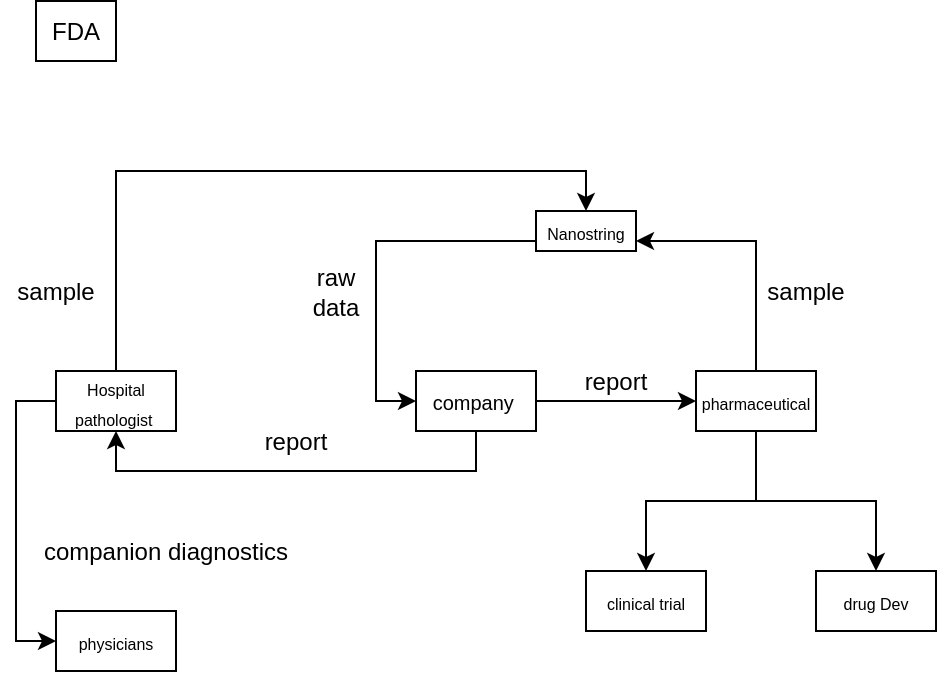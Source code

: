 <mxfile version="11.3.1" type="github" pages="1"><diagram id="eaQoD1cG4i0tHs2Rb2RF" name="Page-1"><mxGraphModel dx="626" dy="451" grid="1" gridSize="10" guides="1" tooltips="1" connect="1" arrows="1" fold="1" page="1" pageScale="1" pageWidth="850" pageHeight="1100" math="0" shadow="0"><root><mxCell id="0"/><mxCell id="1" parent="0"/><mxCell id="6eTiS8vEhy5OrWcY9mYR-26" value="" style="group" vertex="1" connectable="0" parent="1"><mxGeometry x="90" y="37.5" width="460" height="335" as="geometry"/></mxCell><mxCell id="6eTiS8vEhy5OrWcY9mYR-1" value="&lt;font style=&quot;font-size: 10px&quot;&gt;company&amp;nbsp;&lt;/font&gt;" style="rounded=0;whiteSpace=wrap;html=1;" vertex="1" parent="6eTiS8vEhy5OrWcY9mYR-26"><mxGeometry x="200" y="185" width="60" height="30" as="geometry"/></mxCell><mxCell id="6eTiS8vEhy5OrWcY9mYR-15" style="edgeStyle=orthogonalEdgeStyle;rounded=0;orthogonalLoop=1;jettySize=auto;html=1;" edge="1" parent="6eTiS8vEhy5OrWcY9mYR-26" source="6eTiS8vEhy5OrWcY9mYR-2"><mxGeometry relative="1" as="geometry"><mxPoint x="430" y="285" as="targetPoint"/><Array as="points"><mxPoint x="370" y="250"/><mxPoint x="430" y="250"/><mxPoint x="430" y="285"/></Array></mxGeometry></mxCell><mxCell id="6eTiS8vEhy5OrWcY9mYR-2" value="&lt;font style=&quot;font-size: 8px&quot;&gt;pharmaceutical&lt;/font&gt;" style="rounded=0;whiteSpace=wrap;html=1;" vertex="1" parent="6eTiS8vEhy5OrWcY9mYR-26"><mxGeometry x="340" y="185" width="60" height="30" as="geometry"/></mxCell><mxCell id="6eTiS8vEhy5OrWcY9mYR-3" value="" style="edgeStyle=orthogonalEdgeStyle;rounded=0;orthogonalLoop=1;jettySize=auto;html=1;" edge="1" parent="6eTiS8vEhy5OrWcY9mYR-26" source="6eTiS8vEhy5OrWcY9mYR-1" target="6eTiS8vEhy5OrWcY9mYR-2"><mxGeometry relative="1" as="geometry"/></mxCell><mxCell id="6eTiS8vEhy5OrWcY9mYR-12" value="&lt;font style=&quot;font-size: 8px&quot;&gt;clinical trial&lt;/font&gt;" style="rounded=0;whiteSpace=wrap;html=1;" vertex="1" parent="6eTiS8vEhy5OrWcY9mYR-26"><mxGeometry x="285" y="285" width="60" height="30" as="geometry"/></mxCell><mxCell id="6eTiS8vEhy5OrWcY9mYR-13" value="" style="edgeStyle=orthogonalEdgeStyle;rounded=0;orthogonalLoop=1;jettySize=auto;html=1;" edge="1" parent="6eTiS8vEhy5OrWcY9mYR-26" source="6eTiS8vEhy5OrWcY9mYR-2" target="6eTiS8vEhy5OrWcY9mYR-12"><mxGeometry relative="1" as="geometry"/></mxCell><mxCell id="6eTiS8vEhy5OrWcY9mYR-8" style="edgeStyle=orthogonalEdgeStyle;rounded=0;orthogonalLoop=1;jettySize=auto;html=1;entryX=0;entryY=0.5;entryDx=0;entryDy=0;exitX=0;exitY=0.75;exitDx=0;exitDy=0;" edge="1" parent="6eTiS8vEhy5OrWcY9mYR-26" source="6eTiS8vEhy5OrWcY9mYR-6" target="6eTiS8vEhy5OrWcY9mYR-1"><mxGeometry relative="1" as="geometry"/></mxCell><mxCell id="6eTiS8vEhy5OrWcY9mYR-6" value="&lt;span style=&quot;font-size: 8px&quot;&gt;Nanostring&lt;/span&gt;" style="rounded=0;whiteSpace=wrap;html=1;" vertex="1" parent="6eTiS8vEhy5OrWcY9mYR-26"><mxGeometry x="260" y="105" width="50" height="20" as="geometry"/></mxCell><mxCell id="6eTiS8vEhy5OrWcY9mYR-7" value="" style="edgeStyle=orthogonalEdgeStyle;rounded=0;orthogonalLoop=1;jettySize=auto;html=1;entryX=1;entryY=0.75;entryDx=0;entryDy=0;" edge="1" parent="6eTiS8vEhy5OrWcY9mYR-26" source="6eTiS8vEhy5OrWcY9mYR-2" target="6eTiS8vEhy5OrWcY9mYR-6"><mxGeometry relative="1" as="geometry"><Array as="points"><mxPoint x="370" y="120"/></Array></mxGeometry></mxCell><mxCell id="6eTiS8vEhy5OrWcY9mYR-4" value="sample" style="text;html=1;strokeColor=none;fillColor=none;align=center;verticalAlign=middle;whiteSpace=wrap;rounded=0;" vertex="1" parent="6eTiS8vEhy5OrWcY9mYR-26"><mxGeometry x="375" y="135" width="40" height="20" as="geometry"/></mxCell><mxCell id="6eTiS8vEhy5OrWcY9mYR-5" value="FDA" style="rounded=0;whiteSpace=wrap;html=1;" vertex="1" parent="6eTiS8vEhy5OrWcY9mYR-26"><mxGeometry x="10" width="40" height="30" as="geometry"/></mxCell><mxCell id="6eTiS8vEhy5OrWcY9mYR-9" value="raw data" style="text;html=1;strokeColor=none;fillColor=none;align=center;verticalAlign=middle;whiteSpace=wrap;rounded=0;" vertex="1" parent="6eTiS8vEhy5OrWcY9mYR-26"><mxGeometry x="140" y="135" width="40" height="20" as="geometry"/></mxCell><mxCell id="6eTiS8vEhy5OrWcY9mYR-11" value="report" style="text;html=1;strokeColor=none;fillColor=none;align=center;verticalAlign=middle;whiteSpace=wrap;rounded=0;" vertex="1" parent="6eTiS8vEhy5OrWcY9mYR-26"><mxGeometry x="280" y="180" width="40" height="20" as="geometry"/></mxCell><mxCell id="6eTiS8vEhy5OrWcY9mYR-16" value="&lt;font style=&quot;font-size: 8px&quot;&gt;drug Dev&lt;/font&gt;" style="rounded=0;whiteSpace=wrap;html=1;" vertex="1" parent="6eTiS8vEhy5OrWcY9mYR-26"><mxGeometry x="400" y="285" width="60" height="30" as="geometry"/></mxCell><mxCell id="6eTiS8vEhy5OrWcY9mYR-18" style="edgeStyle=orthogonalEdgeStyle;rounded=0;orthogonalLoop=1;jettySize=auto;html=1;exitX=0.5;exitY=0;exitDx=0;exitDy=0;entryX=0.5;entryY=0;entryDx=0;entryDy=0;" edge="1" parent="6eTiS8vEhy5OrWcY9mYR-26" source="6eTiS8vEhy5OrWcY9mYR-17" target="6eTiS8vEhy5OrWcY9mYR-6"><mxGeometry relative="1" as="geometry"/></mxCell><mxCell id="6eTiS8vEhy5OrWcY9mYR-17" value="&lt;font style=&quot;font-size: 8px&quot;&gt;Hospital pathologist&amp;nbsp;&lt;/font&gt;" style="rounded=0;whiteSpace=wrap;html=1;" vertex="1" parent="6eTiS8vEhy5OrWcY9mYR-26"><mxGeometry x="20" y="185" width="60" height="30" as="geometry"/></mxCell><mxCell id="6eTiS8vEhy5OrWcY9mYR-20" style="edgeStyle=orthogonalEdgeStyle;rounded=0;orthogonalLoop=1;jettySize=auto;html=1;exitX=0.5;exitY=1;exitDx=0;exitDy=0;entryX=0.5;entryY=1;entryDx=0;entryDy=0;" edge="1" parent="6eTiS8vEhy5OrWcY9mYR-26" source="6eTiS8vEhy5OrWcY9mYR-1" target="6eTiS8vEhy5OrWcY9mYR-17"><mxGeometry relative="1" as="geometry"/></mxCell><mxCell id="6eTiS8vEhy5OrWcY9mYR-21" value="sample" style="text;html=1;strokeColor=none;fillColor=none;align=center;verticalAlign=middle;whiteSpace=wrap;rounded=0;" vertex="1" parent="6eTiS8vEhy5OrWcY9mYR-26"><mxGeometry y="135" width="40" height="20" as="geometry"/></mxCell><mxCell id="6eTiS8vEhy5OrWcY9mYR-22" value="report" style="text;html=1;strokeColor=none;fillColor=none;align=center;verticalAlign=middle;whiteSpace=wrap;rounded=0;" vertex="1" parent="6eTiS8vEhy5OrWcY9mYR-26"><mxGeometry x="120" y="210" width="40" height="20" as="geometry"/></mxCell><mxCell id="6eTiS8vEhy5OrWcY9mYR-23" value="&lt;font style=&quot;font-size: 8px&quot;&gt;physicians&lt;/font&gt;" style="rounded=0;whiteSpace=wrap;html=1;" vertex="1" parent="6eTiS8vEhy5OrWcY9mYR-26"><mxGeometry x="20" y="305" width="60" height="30" as="geometry"/></mxCell><mxCell id="6eTiS8vEhy5OrWcY9mYR-24" style="edgeStyle=orthogonalEdgeStyle;rounded=0;orthogonalLoop=1;jettySize=auto;html=1;exitX=0;exitY=0.5;exitDx=0;exitDy=0;entryX=0;entryY=0.5;entryDx=0;entryDy=0;" edge="1" parent="6eTiS8vEhy5OrWcY9mYR-26" source="6eTiS8vEhy5OrWcY9mYR-17" target="6eTiS8vEhy5OrWcY9mYR-23"><mxGeometry relative="1" as="geometry"/></mxCell><mxCell id="6eTiS8vEhy5OrWcY9mYR-25" value="companion diagnostics" style="text;html=1;strokeColor=none;fillColor=none;align=center;verticalAlign=middle;whiteSpace=wrap;rounded=0;" vertex="1" parent="6eTiS8vEhy5OrWcY9mYR-26"><mxGeometry y="265" width="150" height="20" as="geometry"/></mxCell></root></mxGraphModel></diagram></mxfile>